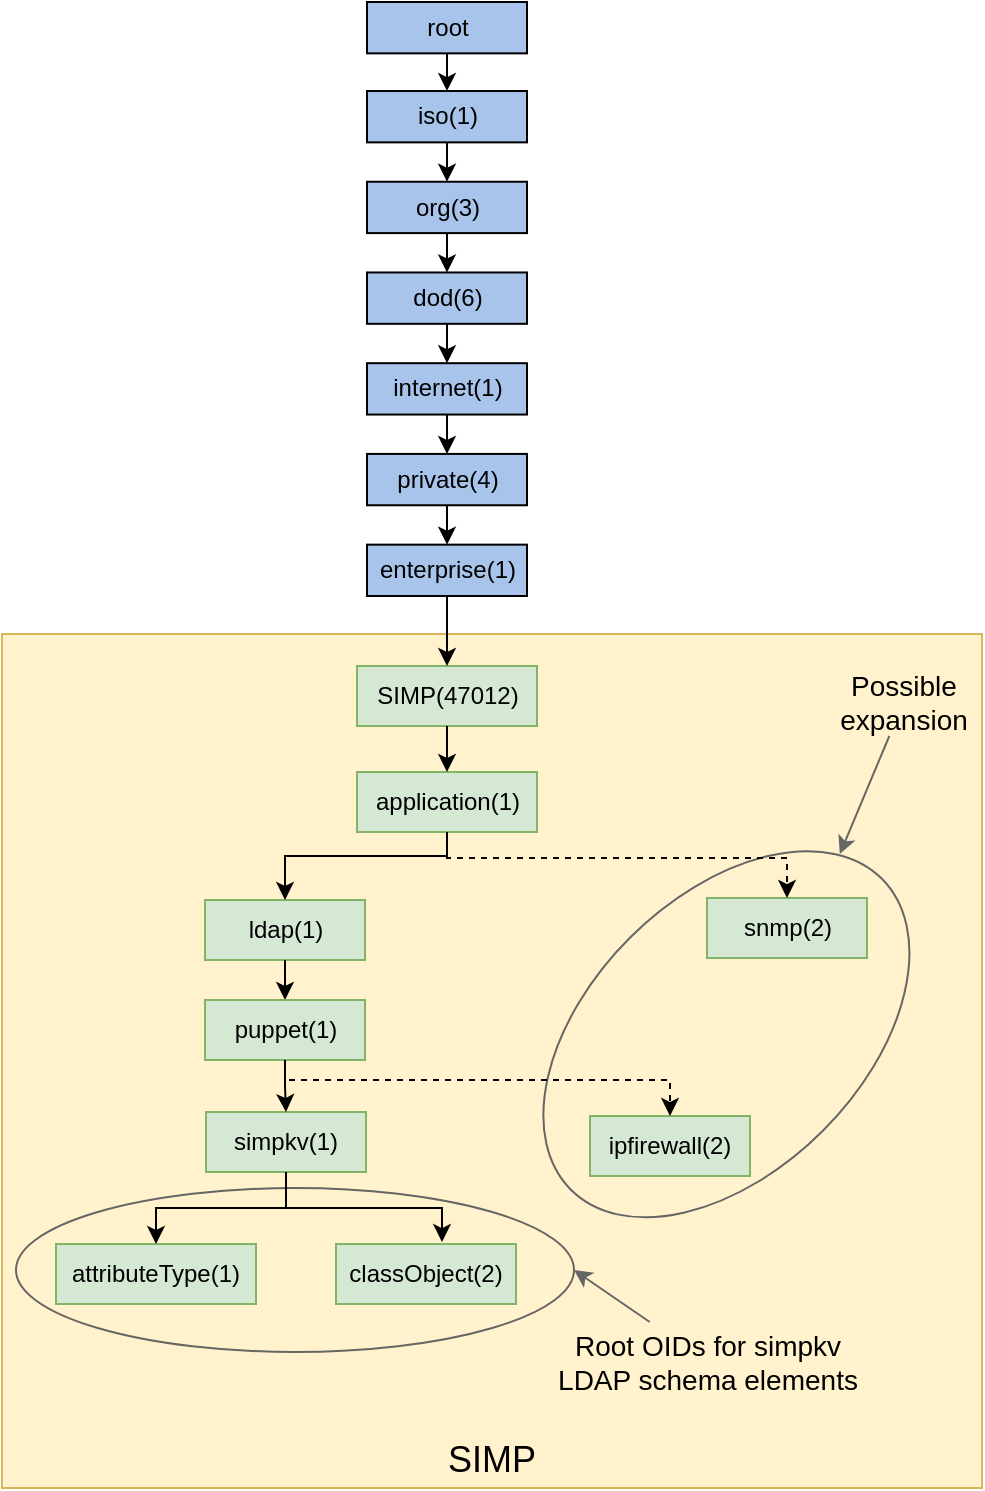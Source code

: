 <mxfile version="14.6.10" type="google"><diagram id="hU32-O7wnjGGbrL5wtAB" name="Page-1"><mxGraphModel dx="1241" dy="629" grid="1" gridSize="1" guides="1" tooltips="1" connect="1" arrows="1" fold="1" page="1" pageScale="1" pageWidth="850" pageHeight="1100" math="0" shadow="0"><root><mxCell id="0"/><mxCell id="1" parent="0"/><mxCell id="7FmfWUdGMSmxP_tvR_dW-32" value="SIMP" style="whiteSpace=wrap;html=1;fillColor=#fff2cc;strokeWidth=1;verticalAlign=bottom;fontSize=18;strokeColor=#d6b656;" vertex="1" parent="1"><mxGeometry x="120" y="324" width="490" height="427" as="geometry"/></mxCell><mxCell id="7FmfWUdGMSmxP_tvR_dW-40" value="" style="ellipse;whiteSpace=wrap;html=1;fontSize=16;strokeWidth=1;fillColor=none;direction=south;rotation=-45;strokeColor=#666666;" vertex="1" parent="1"><mxGeometry x="372.25" y="455.88" width="219.9" height="136.5" as="geometry"/></mxCell><mxCell id="7FmfWUdGMSmxP_tvR_dW-45" value="" style="ellipse;whiteSpace=wrap;html=1;fontSize=14;strokeColor=#666666;strokeWidth=1;fillColor=none;" vertex="1" parent="1"><mxGeometry x="127" y="601" width="279" height="82" as="geometry"/></mxCell><mxCell id="7FmfWUdGMSmxP_tvR_dW-12" value="SIMP(47012)" style="whiteSpace=wrap;html=1;fillColor=#d5e8d4;strokeColor=#82b366;" vertex="1" parent="1"><mxGeometry x="297.5" y="340" width="90" height="30" as="geometry"/></mxCell><mxCell id="7FmfWUdGMSmxP_tvR_dW-14" value="application(1)" style="whiteSpace=wrap;html=1;fillColor=#d5e8d4;strokeColor=#82b366;" vertex="1" parent="1"><mxGeometry x="297.5" y="393" width="90" height="30" as="geometry"/></mxCell><mxCell id="7FmfWUdGMSmxP_tvR_dW-15" value="" style="edgeStyle=orthogonalEdgeStyle;noEdgeStyle=1;orthogonal=1;" edge="1" source="7FmfWUdGMSmxP_tvR_dW-12" target="7FmfWUdGMSmxP_tvR_dW-14" parent="1"><mxGeometry x="-40" y="-190" as="geometry"/></mxCell><mxCell id="7FmfWUdGMSmxP_tvR_dW-16" value="ldap(1)" style="whiteSpace=wrap;html=1;fillColor=#d5e8d4;strokeColor=#82b366;" vertex="1" parent="1"><mxGeometry x="221.5" y="457" width="80" height="30" as="geometry"/></mxCell><mxCell id="7FmfWUdGMSmxP_tvR_dW-18" value="snmp(2)" style="whiteSpace=wrap;html=1;fillColor=#d5e8d4;strokeColor=#82b366;" vertex="1" parent="1"><mxGeometry x="472.5" y="456" width="80" height="30" as="geometry"/></mxCell><mxCell id="7FmfWUdGMSmxP_tvR_dW-19" value="" style="edgeStyle=orthogonalEdgeStyle;orthogonal=1;entryX=0.5;entryY=0;entryDx=0;entryDy=0;exitX=0.5;exitY=1;exitDx=0;exitDy=0;rounded=0;dashed=1;" edge="1" source="7FmfWUdGMSmxP_tvR_dW-14" target="7FmfWUdGMSmxP_tvR_dW-18" parent="1"><mxGeometry x="-40" y="-190" as="geometry"><mxPoint x="343" y="520" as="sourcePoint"/><Array as="points"><mxPoint x="343" y="436"/><mxPoint x="513" y="436"/></Array></mxGeometry></mxCell><mxCell id="7FmfWUdGMSmxP_tvR_dW-21" value="" style="edgeStyle=orthogonalEdgeStyle;noEdgeStyle=1;orthogonal=1;" edge="1" source="7FmfWUdGMSmxP_tvR_dW-16" target="7FmfWUdGMSmxP_tvR_dW-20" parent="1"><mxGeometry x="-61" y="-179" as="geometry"/></mxCell><mxCell id="7FmfWUdGMSmxP_tvR_dW-22" value="simpkv(1)" style="whiteSpace=wrap;html=1;fillColor=#d5e8d4;strokeColor=#82b366;" vertex="1" parent="1"><mxGeometry x="222" y="563" width="80" height="30" as="geometry"/></mxCell><mxCell id="7FmfWUdGMSmxP_tvR_dW-23" value="" style="edgeStyle=orthogonalEdgeStyle;orthogonal=1;exitX=0.5;exitY=1;exitDx=0;exitDy=0;entryX=0.5;entryY=0;entryDx=0;entryDy=0;rounded=0;" edge="1" source="7FmfWUdGMSmxP_tvR_dW-20" target="7FmfWUdGMSmxP_tvR_dW-22" parent="1"><mxGeometry x="-61" y="-179" as="geometry"/></mxCell><mxCell id="7FmfWUdGMSmxP_tvR_dW-24" value="ipfirewall(2)" style="whiteSpace=wrap;html=1;fillColor=#d5e8d4;strokeColor=#82b366;" vertex="1" parent="1"><mxGeometry x="414" y="565" width="80" height="30" as="geometry"/></mxCell><mxCell id="7FmfWUdGMSmxP_tvR_dW-26" value="attributeType(1)" style="whiteSpace=wrap;html=1;fillColor=#d5e8d4;strokeColor=#82b366;" vertex="1" parent="1"><mxGeometry x="147" y="629" width="100" height="30" as="geometry"/></mxCell><mxCell id="7FmfWUdGMSmxP_tvR_dW-27" value="" style="edgeStyle=orthogonalEdgeStyle;orthogonal=1;exitX=0.5;exitY=1;exitDx=0;exitDy=0;entryX=0.5;entryY=0;entryDx=0;entryDy=0;rounded=0;" edge="1" source="7FmfWUdGMSmxP_tvR_dW-22" target="7FmfWUdGMSmxP_tvR_dW-26" parent="1"><mxGeometry x="37" y="-179" as="geometry"/></mxCell><mxCell id="7FmfWUdGMSmxP_tvR_dW-28" value="classObject(2)" style="whiteSpace=wrap;html=1;fillColor=#d5e8d4;strokeColor=#82b366;" vertex="1" parent="1"><mxGeometry x="287" y="629" width="90" height="30" as="geometry"/></mxCell><mxCell id="7FmfWUdGMSmxP_tvR_dW-29" value="" style="edgeStyle=orthogonalEdgeStyle;orthogonal=1;entryX=0.589;entryY=-0.033;entryDx=0;entryDy=0;entryPerimeter=0;exitX=0.5;exitY=1;exitDx=0;exitDy=0;rounded=0;" edge="1" source="7FmfWUdGMSmxP_tvR_dW-22" target="7FmfWUdGMSmxP_tvR_dW-28" parent="1"><mxGeometry x="37" y="-179" as="geometry"/></mxCell><mxCell id="7FmfWUdGMSmxP_tvR_dW-20" value="puppet(1)" style="whiteSpace=wrap;html=1;fillColor=#d5e8d4;strokeColor=#82b366;" vertex="1" parent="1"><mxGeometry x="221.5" y="507" width="80" height="30" as="geometry"/></mxCell><mxCell id="7FmfWUdGMSmxP_tvR_dW-33" value="" style="group" vertex="1" connectable="0" parent="1"><mxGeometry x="302.5" y="8" width="80" height="297" as="geometry"/></mxCell><mxCell id="7FmfWUdGMSmxP_tvR_dW-1" value="iso(1)" style="whiteSpace=wrap;html=1;fillColor=#A9C4EB;" vertex="1" parent="7FmfWUdGMSmxP_tvR_dW-33"><mxGeometry y="44.507" width="80" height="25.677" as="geometry"/></mxCell><mxCell id="7FmfWUdGMSmxP_tvR_dW-2" value="org(3)" style="whiteSpace=wrap;html=1;fillColor=#A9C4EB;" vertex="1" parent="7FmfWUdGMSmxP_tvR_dW-33"><mxGeometry y="89.87" width="80" height="25.677" as="geometry"/></mxCell><mxCell id="7FmfWUdGMSmxP_tvR_dW-3" value="" style="edgeStyle=orthogonalEdgeStyle;noEdgeStyle=1;orthogonal=1;entryX=0.5;entryY=0;entryDx=0;entryDy=0;" edge="1" source="7FmfWUdGMSmxP_tvR_dW-1" target="7FmfWUdGMSmxP_tvR_dW-2" parent="7FmfWUdGMSmxP_tvR_dW-33"><mxGeometry x="-342.5" y="-136.945" as="geometry"><mxPoint x="40.5" y="102.709" as="targetPoint"/></mxGeometry></mxCell><mxCell id="7FmfWUdGMSmxP_tvR_dW-4" value="dod(6)" style="whiteSpace=wrap;html=1;fillColor=#A9C4EB;" vertex="1" parent="7FmfWUdGMSmxP_tvR_dW-33"><mxGeometry y="135.233" width="80" height="25.677" as="geometry"/></mxCell><mxCell id="7FmfWUdGMSmxP_tvR_dW-5" value="" style="edgeStyle=orthogonalEdgeStyle;noEdgeStyle=1;orthogonal=1;" edge="1" source="7FmfWUdGMSmxP_tvR_dW-2" target="7FmfWUdGMSmxP_tvR_dW-4" parent="7FmfWUdGMSmxP_tvR_dW-33"><mxGeometry x="-342.5" y="-136.945" as="geometry"/></mxCell><mxCell id="7FmfWUdGMSmxP_tvR_dW-6" value="internet(1)" style="whiteSpace=wrap;html=1;fillColor=#A9C4EB;" vertex="1" parent="7FmfWUdGMSmxP_tvR_dW-33"><mxGeometry y="180.597" width="80" height="25.677" as="geometry"/></mxCell><mxCell id="7FmfWUdGMSmxP_tvR_dW-7" value="" style="edgeStyle=orthogonalEdgeStyle;noEdgeStyle=1;orthogonal=1;" edge="1" source="7FmfWUdGMSmxP_tvR_dW-4" target="7FmfWUdGMSmxP_tvR_dW-6" parent="7FmfWUdGMSmxP_tvR_dW-33"><mxGeometry x="-342.5" y="-136.945" as="geometry"/></mxCell><mxCell id="7FmfWUdGMSmxP_tvR_dW-8" value="private(4)" style="whiteSpace=wrap;html=1;fillColor=#A9C4EB;" vertex="1" parent="7FmfWUdGMSmxP_tvR_dW-33"><mxGeometry y="225.96" width="80" height="25.677" as="geometry"/></mxCell><mxCell id="7FmfWUdGMSmxP_tvR_dW-9" value="" style="edgeStyle=orthogonalEdgeStyle;noEdgeStyle=1;orthogonal=1;" edge="1" source="7FmfWUdGMSmxP_tvR_dW-6" target="7FmfWUdGMSmxP_tvR_dW-8" parent="7FmfWUdGMSmxP_tvR_dW-33"><mxGeometry x="-342.5" y="-136.945" as="geometry"/></mxCell><mxCell id="7FmfWUdGMSmxP_tvR_dW-10" value="enterprise(1)" style="whiteSpace=wrap;html=1;fillColor=#A9C4EB;" vertex="1" parent="7FmfWUdGMSmxP_tvR_dW-33"><mxGeometry y="271.323" width="80" height="25.677" as="geometry"/></mxCell><mxCell id="7FmfWUdGMSmxP_tvR_dW-11" value="" style="edgeStyle=orthogonalEdgeStyle;noEdgeStyle=1;orthogonal=1;" edge="1" source="7FmfWUdGMSmxP_tvR_dW-8" target="7FmfWUdGMSmxP_tvR_dW-10" parent="7FmfWUdGMSmxP_tvR_dW-33"><mxGeometry x="-342.5" y="-136.945" as="geometry"/></mxCell><mxCell id="7FmfWUdGMSmxP_tvR_dW-13" value="" style="edgeStyle=orthogonalEdgeStyle;noEdgeStyle=1;orthogonal=1;" edge="1" source="7FmfWUdGMSmxP_tvR_dW-10" target="7FmfWUdGMSmxP_tvR_dW-12" parent="7FmfWUdGMSmxP_tvR_dW-33"><mxGeometry x="-342.5" y="-136.945" as="geometry"/></mxCell><mxCell id="7FmfWUdGMSmxP_tvR_dW-30" value="root" style="whiteSpace=wrap;html=1;fillColor=#A9C4EB;" vertex="1" parent="7FmfWUdGMSmxP_tvR_dW-33"><mxGeometry width="80" height="25.677" as="geometry"/></mxCell><mxCell id="7FmfWUdGMSmxP_tvR_dW-31" value="" style="endArrow=classic;html=1;rounded=0;edgeStyle=orthogonalEdgeStyle;exitX=0.5;exitY=1;exitDx=0;exitDy=0;" edge="1" parent="7FmfWUdGMSmxP_tvR_dW-33" source="7FmfWUdGMSmxP_tvR_dW-30" target="7FmfWUdGMSmxP_tvR_dW-1"><mxGeometry width="50" height="50" relative="1" as="geometry"><mxPoint x="137.5" y="68.473" as="sourcePoint"/><mxPoint x="187.5" y="25.677" as="targetPoint"/></mxGeometry></mxCell><mxCell id="7FmfWUdGMSmxP_tvR_dW-44" style="rounded=0;orthogonalLoop=1;jettySize=auto;html=1;entryX=0.327;entryY=0.028;entryDx=0;entryDy=0;fontSize=14;strokeColor=#666666;entryPerimeter=0;" edge="1" parent="1" source="7FmfWUdGMSmxP_tvR_dW-42" target="7FmfWUdGMSmxP_tvR_dW-40"><mxGeometry relative="1" as="geometry"/></mxCell><mxCell id="7FmfWUdGMSmxP_tvR_dW-42" value="&lt;div&gt;Possible&lt;/div&gt;&lt;div&gt; expansion&lt;/div&gt;" style="text;html=1;strokeColor=none;fillColor=none;align=center;verticalAlign=middle;whiteSpace=wrap;rounded=0;fontSize=14;autosize=1;" vertex="1" parent="1"><mxGeometry x="536" y="340" width="70" height="35" as="geometry"/></mxCell><mxCell id="7FmfWUdGMSmxP_tvR_dW-17" value="" style="edgeStyle=orthogonalEdgeStyle;orthogonal=1;exitX=0.5;exitY=1;exitDx=0;exitDy=0;entryX=0.5;entryY=0;entryDx=0;entryDy=0;rounded=0;" edge="1" source="7FmfWUdGMSmxP_tvR_dW-14" target="7FmfWUdGMSmxP_tvR_dW-16" parent="1"><mxGeometry x="-40" y="-179" as="geometry"><mxPoint x="342.5" y="434" as="sourcePoint"/><Array as="points"><mxPoint x="343" y="435"/><mxPoint x="262" y="435"/></Array></mxGeometry></mxCell><mxCell id="7FmfWUdGMSmxP_tvR_dW-47" style="edgeStyle=none;rounded=0;orthogonalLoop=1;jettySize=auto;html=1;fontSize=14;strokeColor=#666666;entryX=1;entryY=0.5;entryDx=0;entryDy=0;" edge="1" parent="1" source="7FmfWUdGMSmxP_tvR_dW-46" target="7FmfWUdGMSmxP_tvR_dW-45"><mxGeometry relative="1" as="geometry"/></mxCell><mxCell id="7FmfWUdGMSmxP_tvR_dW-46" value="Root OIDs for simpkv LDAP schema elements" style="text;html=1;strokeColor=none;fillColor=none;align=center;verticalAlign=middle;whiteSpace=wrap;rounded=0;fontSize=14;autosize=0;" vertex="1" parent="1"><mxGeometry x="391" y="668" width="164" height="40" as="geometry"/></mxCell><mxCell id="7FmfWUdGMSmxP_tvR_dW-25" value="" style="edgeStyle=orthogonalEdgeStyle;orthogonal=1;entryX=0.5;entryY=0;entryDx=0;entryDy=0;rounded=0;dashed=1;exitX=0.5;exitY=1;exitDx=0;exitDy=0;" edge="1" source="7FmfWUdGMSmxP_tvR_dW-20" target="7FmfWUdGMSmxP_tvR_dW-24" parent="1"><mxGeometry y="30" as="geometry"><mxPoint x="262" y="530" as="sourcePoint"/><mxPoint x="408" y="548" as="targetPoint"/><Array as="points"><mxPoint x="262" y="547"/><mxPoint x="454" y="547"/></Array></mxGeometry></mxCell><mxCell id="7FmfWUdGMSmxP_tvR_dW-49" style="edgeStyle=none;rounded=0;orthogonalLoop=1;jettySize=auto;html=1;exitX=0.5;exitY=0;exitDx=0;exitDy=0;fontSize=14;strokeColor=#666666;" edge="1" parent="1" source="7FmfWUdGMSmxP_tvR_dW-40" target="7FmfWUdGMSmxP_tvR_dW-40"><mxGeometry relative="1" as="geometry"/></mxCell></root></mxGraphModel></diagram></mxfile>